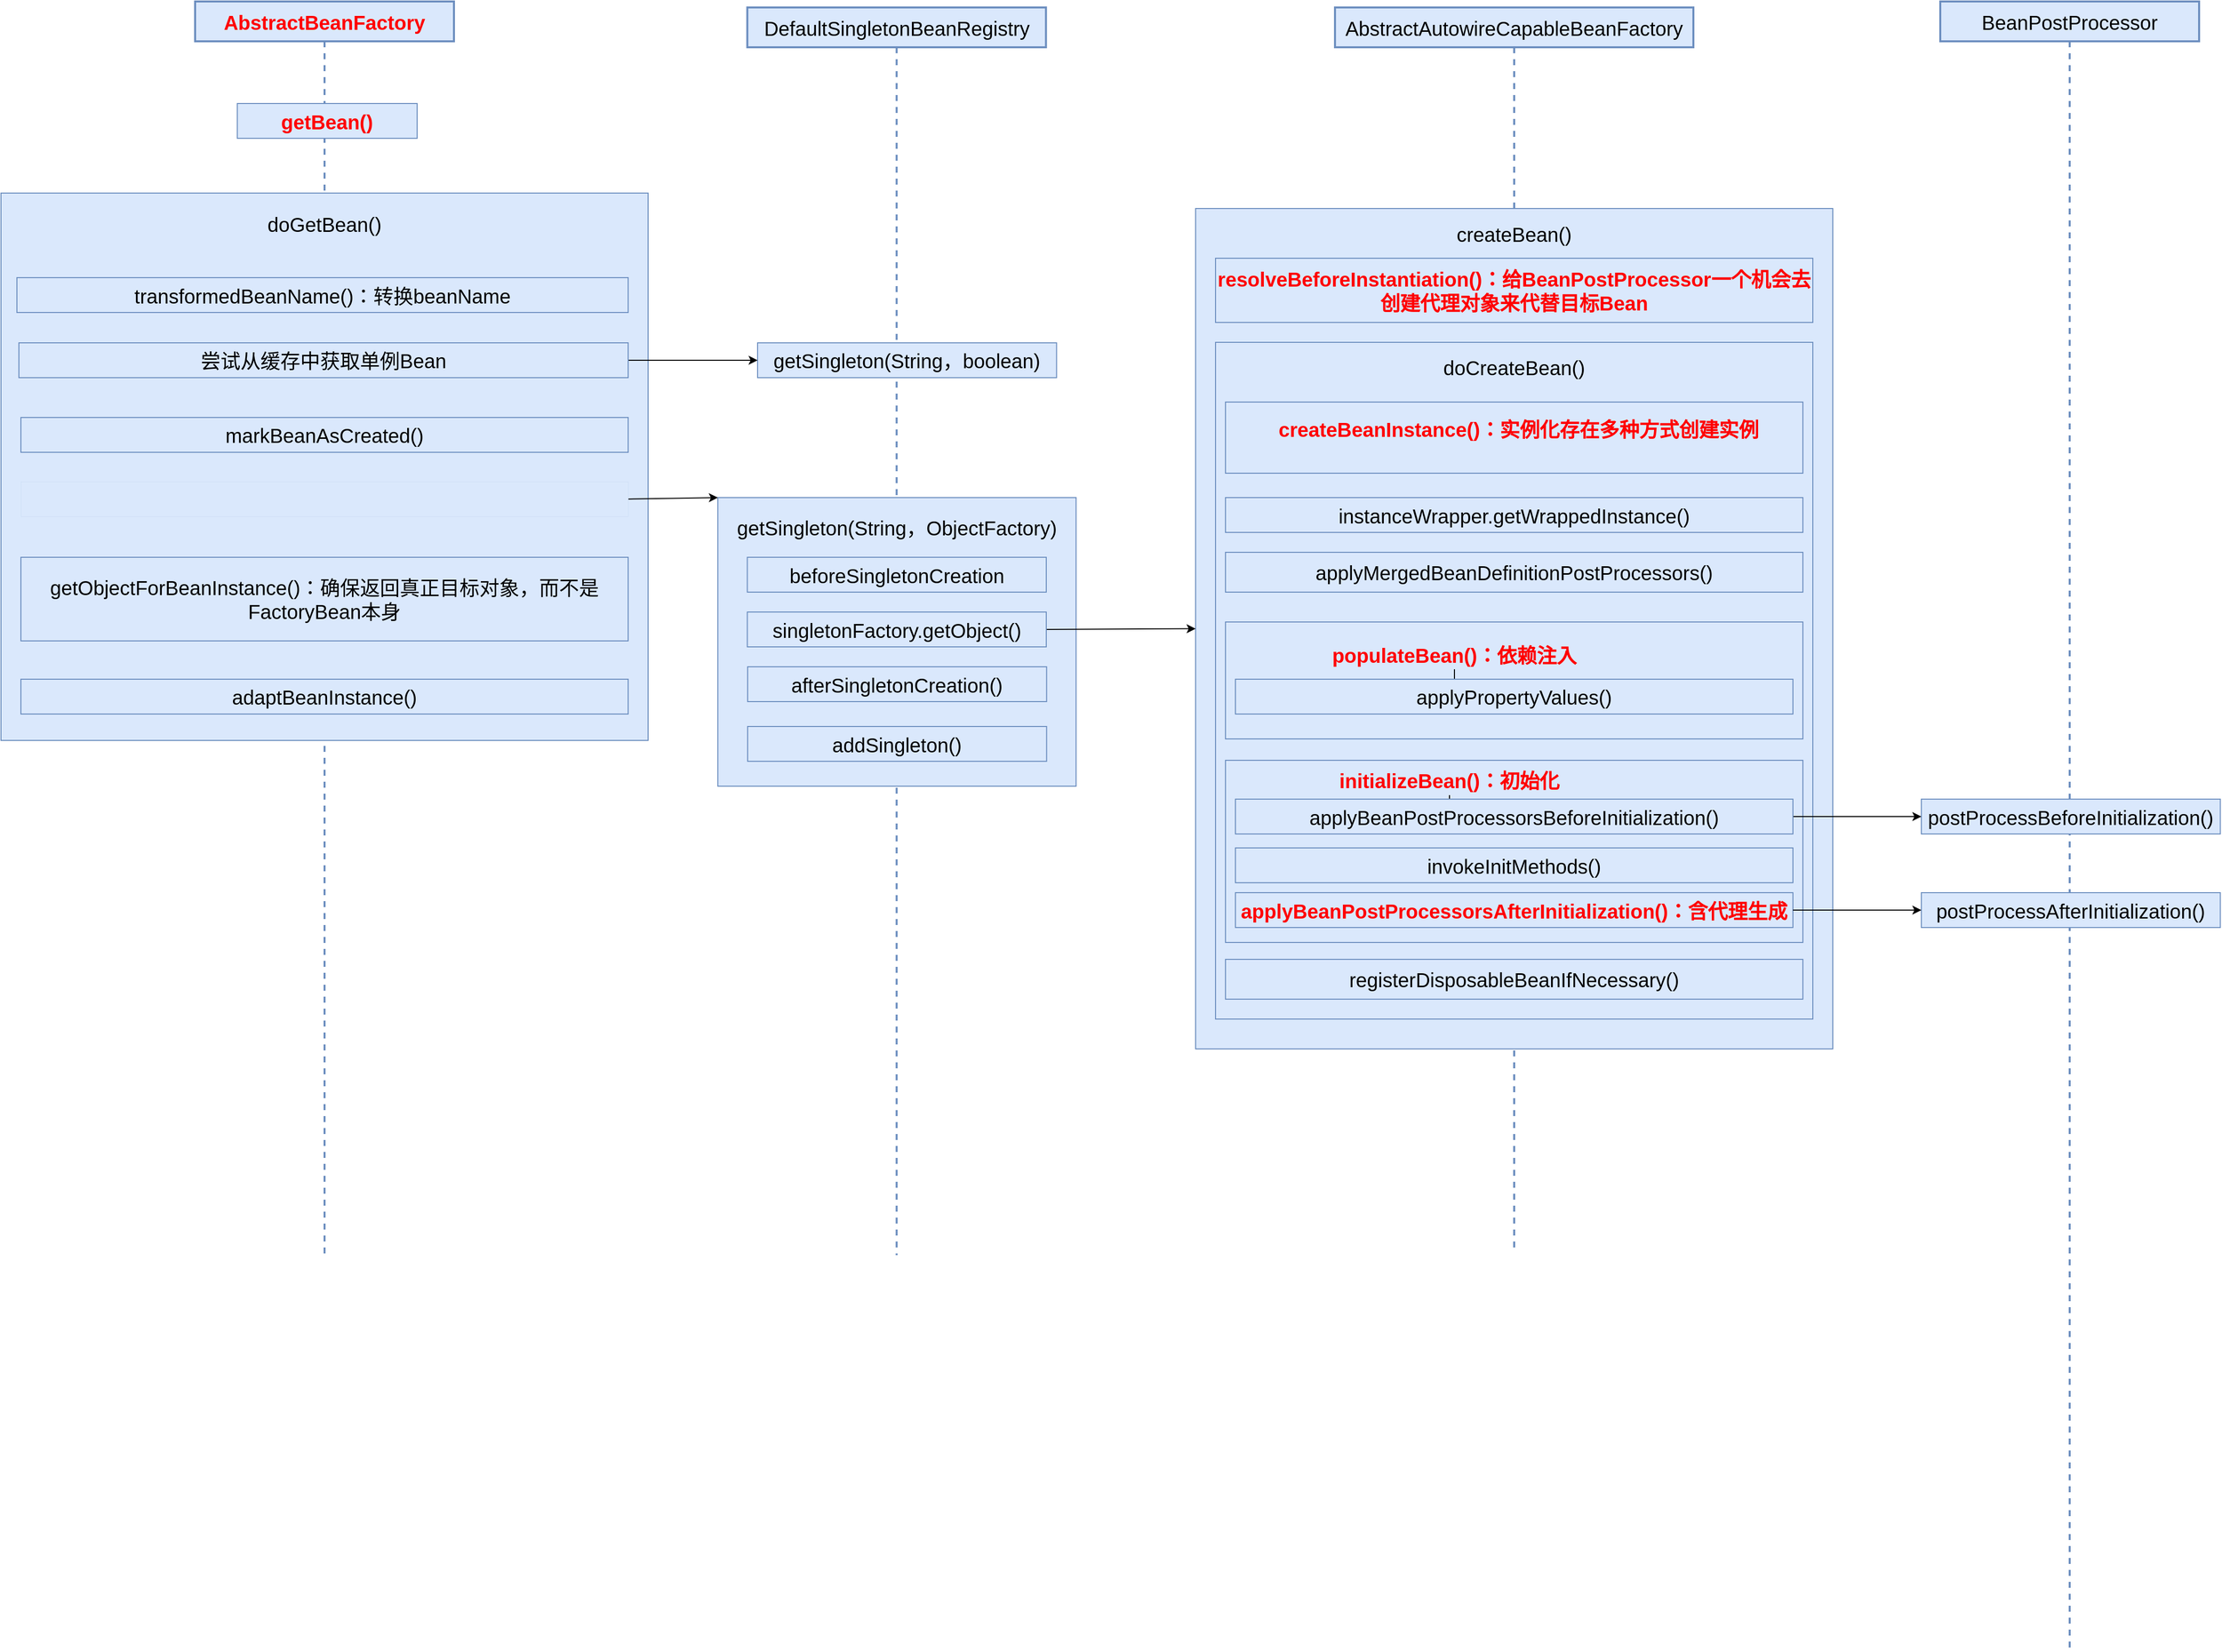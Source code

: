 <mxfile version="28.1.2">
  <diagram name="第 1 页" id="A2wYnKDMZFF023bxGnZ8">
    <mxGraphModel dx="2253" dy="822" grid="1" gridSize="10" guides="1" tooltips="1" connect="1" arrows="1" fold="1" page="1" pageScale="1" pageWidth="827" pageHeight="1169" math="0" shadow="0">
      <root>
        <mxCell id="0" />
        <mxCell id="1" parent="0" />
        <mxCell id="qlxX7Fygw9MmZmLqK2NQ-1" value="AbstractBeanFactory" style="shape=umlLifeline;perimeter=lifelinePerimeter;whiteSpace=wrap;html=1;container=1;dropTarget=0;collapsible=0;recursiveResize=0;outlineConnect=0;portConstraint=eastwest;newEdgeStyle={&quot;curved&quot;:0,&quot;rounded&quot;:0};fontSize=20;fillColor=#dae8fc;strokeColor=#6c8ebf;strokeWidth=2;fontStyle=1;fontColor=#FF0000;" parent="1" vertex="1">
          <mxGeometry x="55" y="77.5" width="260" height="1262" as="geometry" />
        </mxCell>
        <mxCell id="tHCy42ypWK_uThyhraDl-1" value="getBean()" style="html=1;whiteSpace=wrap;fontSize=20;fillColor=#dae8fc;strokeColor=#6c8ebf;fontStyle=1;fontColor=#FF0000;" parent="1" vertex="1">
          <mxGeometry x="97.37" y="180" width="180.63" height="35" as="geometry" />
        </mxCell>
        <mxCell id="tHCy42ypWK_uThyhraDl-2" value="" style="html=1;whiteSpace=wrap;fontSize=20;fillColor=#dae8fc;strokeColor=#6c8ebf;" parent="1" vertex="1">
          <mxGeometry x="-140" y="270" width="650" height="550" as="geometry" />
        </mxCell>
        <mxCell id="tHCy42ypWK_uThyhraDl-4" value="DefaultSingletonBeanRegistry" style="shape=umlLifeline;perimeter=lifelinePerimeter;whiteSpace=wrap;html=1;container=1;dropTarget=0;collapsible=0;recursiveResize=0;outlineConnect=0;portConstraint=eastwest;newEdgeStyle={&quot;curved&quot;:0,&quot;rounded&quot;:0};fontSize=20;fillColor=#dae8fc;strokeColor=#6c8ebf;strokeWidth=2;" parent="1" vertex="1">
          <mxGeometry x="609.68" y="83.5" width="300" height="1253.75" as="geometry" />
        </mxCell>
        <mxCell id="tHCy42ypWK_uThyhraDl-6" value="getSingleton(String，boolean)" style="html=1;whiteSpace=wrap;fontSize=20;fillColor=#dae8fc;strokeColor=#6c8ebf;" parent="1" vertex="1">
          <mxGeometry x="620.0" y="420.5" width="300.32" height="35" as="geometry" />
        </mxCell>
        <mxCell id="tHCy42ypWK_uThyhraDl-9" value="" style="endArrow=classic;html=1;rounded=0;exitX=1;exitY=0.5;exitDx=0;exitDy=0;entryX=0;entryY=0.5;entryDx=0;entryDy=0;" parent="1" source="tHCy42ypWK_uThyhraDl-28" target="tHCy42ypWK_uThyhraDl-6" edge="1">
          <mxGeometry width="50" height="50" relative="1" as="geometry">
            <mxPoint x="520" y="636" as="sourcePoint" />
            <mxPoint x="570" y="586" as="targetPoint" />
          </mxGeometry>
        </mxCell>
        <mxCell id="tHCy42ypWK_uThyhraDl-10" value="markBeanAsCreated()" style="html=1;whiteSpace=wrap;fontSize=20;fillColor=#dae8fc;strokeColor=#6c8ebf;" parent="1" vertex="1">
          <mxGeometry x="-120" y="495.5" width="610" height="35" as="geometry" />
        </mxCell>
        <mxCell id="tHCy42ypWK_uThyhraDl-15" value="&lt;span style=&quot;font-size: 20px;&quot;&gt;doGetBean()&lt;/span&gt;" style="text;html=1;align=center;verticalAlign=middle;whiteSpace=wrap;rounded=0;" parent="1" vertex="1">
          <mxGeometry x="125.0" y="275.5" width="120" height="50" as="geometry" />
        </mxCell>
        <mxCell id="tHCy42ypWK_uThyhraDl-16" value="" style="html=1;whiteSpace=wrap;fontSize=20;fillColor=#dae8fc;strokeColor=#6c8ebf;" parent="1" vertex="1">
          <mxGeometry x="580.08" y="576" width="359.84" height="290" as="geometry" />
        </mxCell>
        <mxCell id="tHCy42ypWK_uThyhraDl-17" value="" style="endArrow=classic;html=1;rounded=0;exitX=1;exitY=0.5;exitDx=0;exitDy=0;entryX=0;entryY=0;entryDx=0;entryDy=0;" parent="1" source="tHCy42ypWK_uThyhraDl-26" target="tHCy42ypWK_uThyhraDl-16" edge="1">
          <mxGeometry width="50" height="50" relative="1" as="geometry">
            <mxPoint x="530" y="666" as="sourcePoint" />
            <mxPoint x="605" y="666" as="targetPoint" />
          </mxGeometry>
        </mxCell>
        <mxCell id="tHCy42ypWK_uThyhraDl-19" value="&lt;span style=&quot;font-size: 20px;&quot;&gt;getSingleton(String，ObjectFactory)&lt;/span&gt;" style="text;html=1;align=center;verticalAlign=middle;whiteSpace=wrap;rounded=0;" parent="1" vertex="1">
          <mxGeometry x="579.84" y="586" width="360" height="40" as="geometry" />
        </mxCell>
        <mxCell id="tHCy42ypWK_uThyhraDl-20" value="beforeSingletonCreation" style="html=1;whiteSpace=wrap;fontSize=20;fillColor=#dae8fc;strokeColor=#6c8ebf;" parent="1" vertex="1">
          <mxGeometry x="609.68" y="636" width="300.32" height="35" as="geometry" />
        </mxCell>
        <mxCell id="tHCy42ypWK_uThyhraDl-21" value="AbstractAutowireCapableBeanFactory" style="shape=umlLifeline;perimeter=lifelinePerimeter;whiteSpace=wrap;html=1;container=1;dropTarget=0;collapsible=0;recursiveResize=0;outlineConnect=0;portConstraint=eastwest;newEdgeStyle={&quot;curved&quot;:0,&quot;rounded&quot;:0};fontSize=20;fillColor=#dae8fc;strokeColor=#6c8ebf;strokeWidth=2;" parent="1" vertex="1">
          <mxGeometry x="1200" y="83.5" width="360" height="1250" as="geometry" />
        </mxCell>
        <mxCell id="tHCy42ypWK_uThyhraDl-22" value="" style="html=1;whiteSpace=wrap;fontSize=20;fillColor=#dae8fc;strokeColor=#6c8ebf;" parent="1" vertex="1">
          <mxGeometry x="1060" y="285.5" width="640" height="844.5" as="geometry" />
        </mxCell>
        <mxCell id="tHCy42ypWK_uThyhraDl-23" value="" style="endArrow=classic;html=1;rounded=0;exitX=1;exitY=0.5;exitDx=0;exitDy=0;entryX=0;entryY=0.5;entryDx=0;entryDy=0;" parent="1" source="tHCy42ypWK_uThyhraDl-24" target="tHCy42ypWK_uThyhraDl-22" edge="1">
          <mxGeometry width="50" height="50" relative="1" as="geometry">
            <mxPoint x="1000" y="774" as="sourcePoint" />
            <mxPoint x="1010" y="635" as="targetPoint" />
          </mxGeometry>
        </mxCell>
        <mxCell id="tHCy42ypWK_uThyhraDl-24" value="singletonFactory.getObject()" style="html=1;whiteSpace=wrap;fontSize=20;fillColor=#dae8fc;strokeColor=#6c8ebf;strokeWidth=1;" parent="1" vertex="1">
          <mxGeometry x="609.68" y="691" width="300.32" height="35" as="geometry" />
        </mxCell>
        <mxCell id="tHCy42ypWK_uThyhraDl-25" value="afterSingletonCreation()" style="html=1;whiteSpace=wrap;fontSize=20;fillColor=#dae8fc;strokeColor=#6c8ebf;" parent="1" vertex="1">
          <mxGeometry x="610" y="746" width="300.32" height="35" as="geometry" />
        </mxCell>
        <mxCell id="tHCy42ypWK_uThyhraDl-26" value="" style="html=1;whiteSpace=wrap;fontSize=20;fillColor=#dae8fc;strokeColor=#6c8ebf;strokeWidth=0;" parent="1" vertex="1">
          <mxGeometry x="-120" y="560" width="610" height="35" as="geometry" />
        </mxCell>
        <mxCell id="tHCy42ypWK_uThyhraDl-27" value="getObjectForBeanInstance()：确保返回真正目标对象，而不是FactoryBean本身" style="html=1;whiteSpace=wrap;fontSize=20;fillColor=#dae8fc;strokeColor=#6c8ebf;" parent="1" vertex="1">
          <mxGeometry x="-120" y="636" width="610" height="84" as="geometry" />
        </mxCell>
        <mxCell id="tHCy42ypWK_uThyhraDl-28" value="尝试从缓存中获取单例Bean" style="html=1;whiteSpace=wrap;fontSize=20;fillColor=#dae8fc;strokeColor=#6c8ebf;strokeWidth=1;" parent="1" vertex="1">
          <mxGeometry x="-122.01" y="420.5" width="612.01" height="35" as="geometry" />
        </mxCell>
        <mxCell id="tHCy42ypWK_uThyhraDl-29" value="addSingleton()" style="html=1;whiteSpace=wrap;fontSize=20;fillColor=#dae8fc;strokeColor=#6c8ebf;" parent="1" vertex="1">
          <mxGeometry x="610" y="806" width="300.32" height="35" as="geometry" />
        </mxCell>
        <mxCell id="tHCy42ypWK_uThyhraDl-32" value="&lt;span style=&quot;font-size: 20px;&quot;&gt;createBean()&lt;/span&gt;" style="text;html=1;align=center;verticalAlign=middle;whiteSpace=wrap;rounded=0;" parent="1" vertex="1">
          <mxGeometry x="1305" y="295.5" width="150" height="30" as="geometry" />
        </mxCell>
        <mxCell id="tHCy42ypWK_uThyhraDl-33" value="&lt;b&gt;&lt;font style=&quot;color: rgb(255, 0, 0);&quot;&gt;resolveBeforeInstantiation()：给BeanPostProcessor一个机会去创建代理对象来代替目标Bean&lt;/font&gt;&lt;/b&gt;" style="html=1;whiteSpace=wrap;fontSize=20;fillColor=#dae8fc;strokeColor=#6c8ebf;" parent="1" vertex="1">
          <mxGeometry x="1080" y="335.5" width="600" height="64.5" as="geometry" />
        </mxCell>
        <mxCell id="tHCy42ypWK_uThyhraDl-36" value="" style="html=1;whiteSpace=wrap;fontSize=20;fillColor=#dae8fc;strokeColor=#6c8ebf;" parent="1" vertex="1">
          <mxGeometry x="1080" y="420" width="600" height="680" as="geometry" />
        </mxCell>
        <mxCell id="tHCy42ypWK_uThyhraDl-37" value="&lt;span style=&quot;font-size: 20px;&quot;&gt;doCreateBean()&lt;/span&gt;" style="text;html=1;align=center;verticalAlign=middle;whiteSpace=wrap;rounded=0;" parent="1" vertex="1">
          <mxGeometry x="1305" y="430" width="150" height="30" as="geometry" />
        </mxCell>
        <mxCell id="tHCy42ypWK_uThyhraDl-38" value="" style="html=1;whiteSpace=wrap;fontSize=20;fillColor=#dae8fc;strokeColor=#6c8ebf;" parent="1" vertex="1">
          <mxGeometry x="1090" y="480" width="580" height="71.5" as="geometry" />
        </mxCell>
        <mxCell id="tHCy42ypWK_uThyhraDl-39" value="applyMergedBeanDefinitionPostProcessors()" style="html=1;whiteSpace=wrap;fontSize=20;fillColor=#dae8fc;strokeColor=#6c8ebf;" parent="1" vertex="1">
          <mxGeometry x="1090" y="631" width="580" height="40" as="geometry" />
        </mxCell>
        <mxCell id="tHCy42ypWK_uThyhraDl-40" value="" style="html=1;whiteSpace=wrap;fontSize=20;fillColor=#dae8fc;strokeColor=#6c8ebf;" parent="1" vertex="1">
          <mxGeometry x="1090" y="701" width="580" height="117.5" as="geometry" />
        </mxCell>
        <mxCell id="tHCy42ypWK_uThyhraDl-41" value="" style="html=1;whiteSpace=wrap;fontSize=20;fillColor=#dae8fc;strokeColor=#6c8ebf;" parent="1" vertex="1">
          <mxGeometry x="1090" y="840" width="580" height="183" as="geometry" />
        </mxCell>
        <mxCell id="tHCy42ypWK_uThyhraDl-42" value="registerDisposableBeanIfNecessary()" style="html=1;whiteSpace=wrap;fontSize=20;fillColor=#dae8fc;strokeColor=#6c8ebf;" parent="1" vertex="1">
          <mxGeometry x="1090" y="1040" width="580" height="40" as="geometry" />
        </mxCell>
        <mxCell id="tHCy42ypWK_uThyhraDl-67" value="" style="edgeStyle=orthogonalEdgeStyle;rounded=0;orthogonalLoop=1;jettySize=auto;html=1;" parent="1" source="tHCy42ypWK_uThyhraDl-43" target="tHCy42ypWK_uThyhraDl-44" edge="1">
          <mxGeometry relative="1" as="geometry" />
        </mxCell>
        <mxCell id="tHCy42ypWK_uThyhraDl-43" value="&lt;span style=&quot;font-size: 20px;&quot;&gt;populateBean()：依赖注入&lt;/span&gt;" style="text;html=1;align=center;verticalAlign=middle;whiteSpace=wrap;rounded=0;fontColor=#FF0000;fontStyle=1" parent="1" vertex="1">
          <mxGeometry x="1180" y="718.5" width="280" height="30" as="geometry" />
        </mxCell>
        <mxCell id="tHCy42ypWK_uThyhraDl-44" value="applyPropertyValues()" style="html=1;whiteSpace=wrap;fontSize=20;fillColor=#dae8fc;strokeColor=#6c8ebf;" parent="1" vertex="1">
          <mxGeometry x="1100" y="758.5" width="560" height="35" as="geometry" />
        </mxCell>
        <mxCell id="tHCy42ypWK_uThyhraDl-45" value="adaptBeanInstance()" style="html=1;whiteSpace=wrap;fontSize=20;fillColor=#dae8fc;strokeColor=#6c8ebf;" parent="1" vertex="1">
          <mxGeometry x="-120" y="758.5" width="610" height="35" as="geometry" />
        </mxCell>
        <mxCell id="tHCy42ypWK_uThyhraDl-46" value="BeanPostProcessor" style="shape=umlLifeline;perimeter=lifelinePerimeter;whiteSpace=wrap;html=1;container=1;dropTarget=0;collapsible=0;recursiveResize=0;outlineConnect=0;portConstraint=eastwest;newEdgeStyle={&quot;curved&quot;:0,&quot;rounded&quot;:0};fontSize=20;fillColor=#dae8fc;strokeColor=#6c8ebf;strokeWidth=2;" parent="1" vertex="1">
          <mxGeometry x="1808" y="77.5" width="260" height="1656.5" as="geometry" />
        </mxCell>
        <mxCell id="tHCy42ypWK_uThyhraDl-47" value="postProcessBeforeInitialization()" style="html=1;whiteSpace=wrap;fontSize=20;fillColor=#dae8fc;strokeColor=#6c8ebf;" parent="1" vertex="1">
          <mxGeometry x="1789" y="879" width="300.32" height="35" as="geometry" />
        </mxCell>
        <mxCell id="tHCy42ypWK_uThyhraDl-48" value="" style="endArrow=classic;html=1;rounded=0;exitX=1;exitY=0.5;exitDx=0;exitDy=0;entryX=0;entryY=0.5;entryDx=0;entryDy=0;" parent="1" source="tHCy42ypWK_uThyhraDl-51" target="tHCy42ypWK_uThyhraDl-47" edge="1">
          <mxGeometry width="50" height="50" relative="1" as="geometry">
            <mxPoint x="1750" y="790" as="sourcePoint" />
            <mxPoint x="1800" y="740" as="targetPoint" />
          </mxGeometry>
        </mxCell>
        <mxCell id="tHCy42ypWK_uThyhraDl-68" value="" style="edgeStyle=orthogonalEdgeStyle;rounded=0;orthogonalLoop=1;jettySize=auto;html=1;" parent="1" source="tHCy42ypWK_uThyhraDl-50" target="tHCy42ypWK_uThyhraDl-51" edge="1">
          <mxGeometry relative="1" as="geometry" />
        </mxCell>
        <mxCell id="tHCy42ypWK_uThyhraDl-50" value="&lt;span style=&quot;font-size: 20px;&quot;&gt;initializeBean()：初始化&lt;/span&gt;" style="text;html=1;align=center;verticalAlign=middle;whiteSpace=wrap;rounded=0;fontColor=#FF0000;fontStyle=1" parent="1" vertex="1">
          <mxGeometry x="1160" y="845" width="310" height="30" as="geometry" />
        </mxCell>
        <mxCell id="tHCy42ypWK_uThyhraDl-51" value="applyBeanPostProcessorsBeforeInitialization()" style="html=1;whiteSpace=wrap;fontSize=20;fillColor=#dae8fc;strokeColor=#6c8ebf;" parent="1" vertex="1">
          <mxGeometry x="1100" y="879" width="560" height="35" as="geometry" />
        </mxCell>
        <mxCell id="tHCy42ypWK_uThyhraDl-52" value="&lt;b&gt;&lt;font style=&quot;color: rgb(255, 0, 0);&quot;&gt;applyBeanPostProcessorsAfterInitialization()：含代理生成&lt;/font&gt;&lt;/b&gt;" style="html=1;whiteSpace=wrap;fontSize=20;fillColor=#dae8fc;strokeColor=#6c8ebf;" parent="1" vertex="1">
          <mxGeometry x="1100" y="973" width="560" height="35" as="geometry" />
        </mxCell>
        <mxCell id="tHCy42ypWK_uThyhraDl-53" value="invokeInitMethods()" style="html=1;whiteSpace=wrap;fontSize=20;fillColor=#dae8fc;strokeColor=#6c8ebf;" parent="1" vertex="1">
          <mxGeometry x="1100" y="928" width="560" height="35" as="geometry" />
        </mxCell>
        <mxCell id="tHCy42ypWK_uThyhraDl-54" value="postProcessAfterInitialization()" style="html=1;whiteSpace=wrap;fontSize=20;fillColor=#dae8fc;strokeColor=#6c8ebf;" parent="1" vertex="1">
          <mxGeometry x="1789" y="973" width="300.32" height="35" as="geometry" />
        </mxCell>
        <mxCell id="tHCy42ypWK_uThyhraDl-55" value="" style="endArrow=classic;html=1;rounded=0;exitX=1;exitY=0.5;exitDx=0;exitDy=0;entryX=0;entryY=0.5;entryDx=0;entryDy=0;" parent="1" source="tHCy42ypWK_uThyhraDl-52" target="tHCy42ypWK_uThyhraDl-54" edge="1">
          <mxGeometry width="50" height="50" relative="1" as="geometry">
            <mxPoint x="1670" y="760" as="sourcePoint" />
            <mxPoint x="1860" y="760" as="targetPoint" />
          </mxGeometry>
        </mxCell>
        <mxCell id="tHCy42ypWK_uThyhraDl-58" value="instanceWrapper.getWrappedInstance()" style="html=1;whiteSpace=wrap;fontSize=20;fillColor=#dae8fc;strokeColor=#6c8ebf;strokeWidth=1;" parent="1" vertex="1">
          <mxGeometry x="1090" y="576" width="580" height="35" as="geometry" />
        </mxCell>
        <mxCell id="tHCy42ypWK_uThyhraDl-60" value="&lt;span style=&quot;font-size: 20px;&quot;&gt;&lt;span&gt;createBeanInstance()：实例化&lt;/span&gt;&lt;/span&gt;&lt;span style=&quot;font-size: 20px; background-color: transparent; color: light-dark(rgb(255, 0, 0), rgb(255, 144, 144));&quot;&gt;存在多种方式创建实例&lt;/span&gt;" style="text;html=1;align=center;verticalAlign=middle;whiteSpace=wrap;rounded=0;fontColor=#FF0000;fontStyle=1" parent="1" vertex="1">
          <mxGeometry x="1109.38" y="490" width="550.62" height="34.5" as="geometry" />
        </mxCell>
        <mxCell id="a2NVkVl118PpFYGG_Mid-7" value="transformedBeanName()：转换beanName" style="html=1;whiteSpace=wrap;fontSize=20;fillColor=#dae8fc;strokeColor=#6c8ebf;" parent="1" vertex="1">
          <mxGeometry x="-124.01" y="355" width="614.01" height="35" as="geometry" />
        </mxCell>
      </root>
    </mxGraphModel>
  </diagram>
</mxfile>
